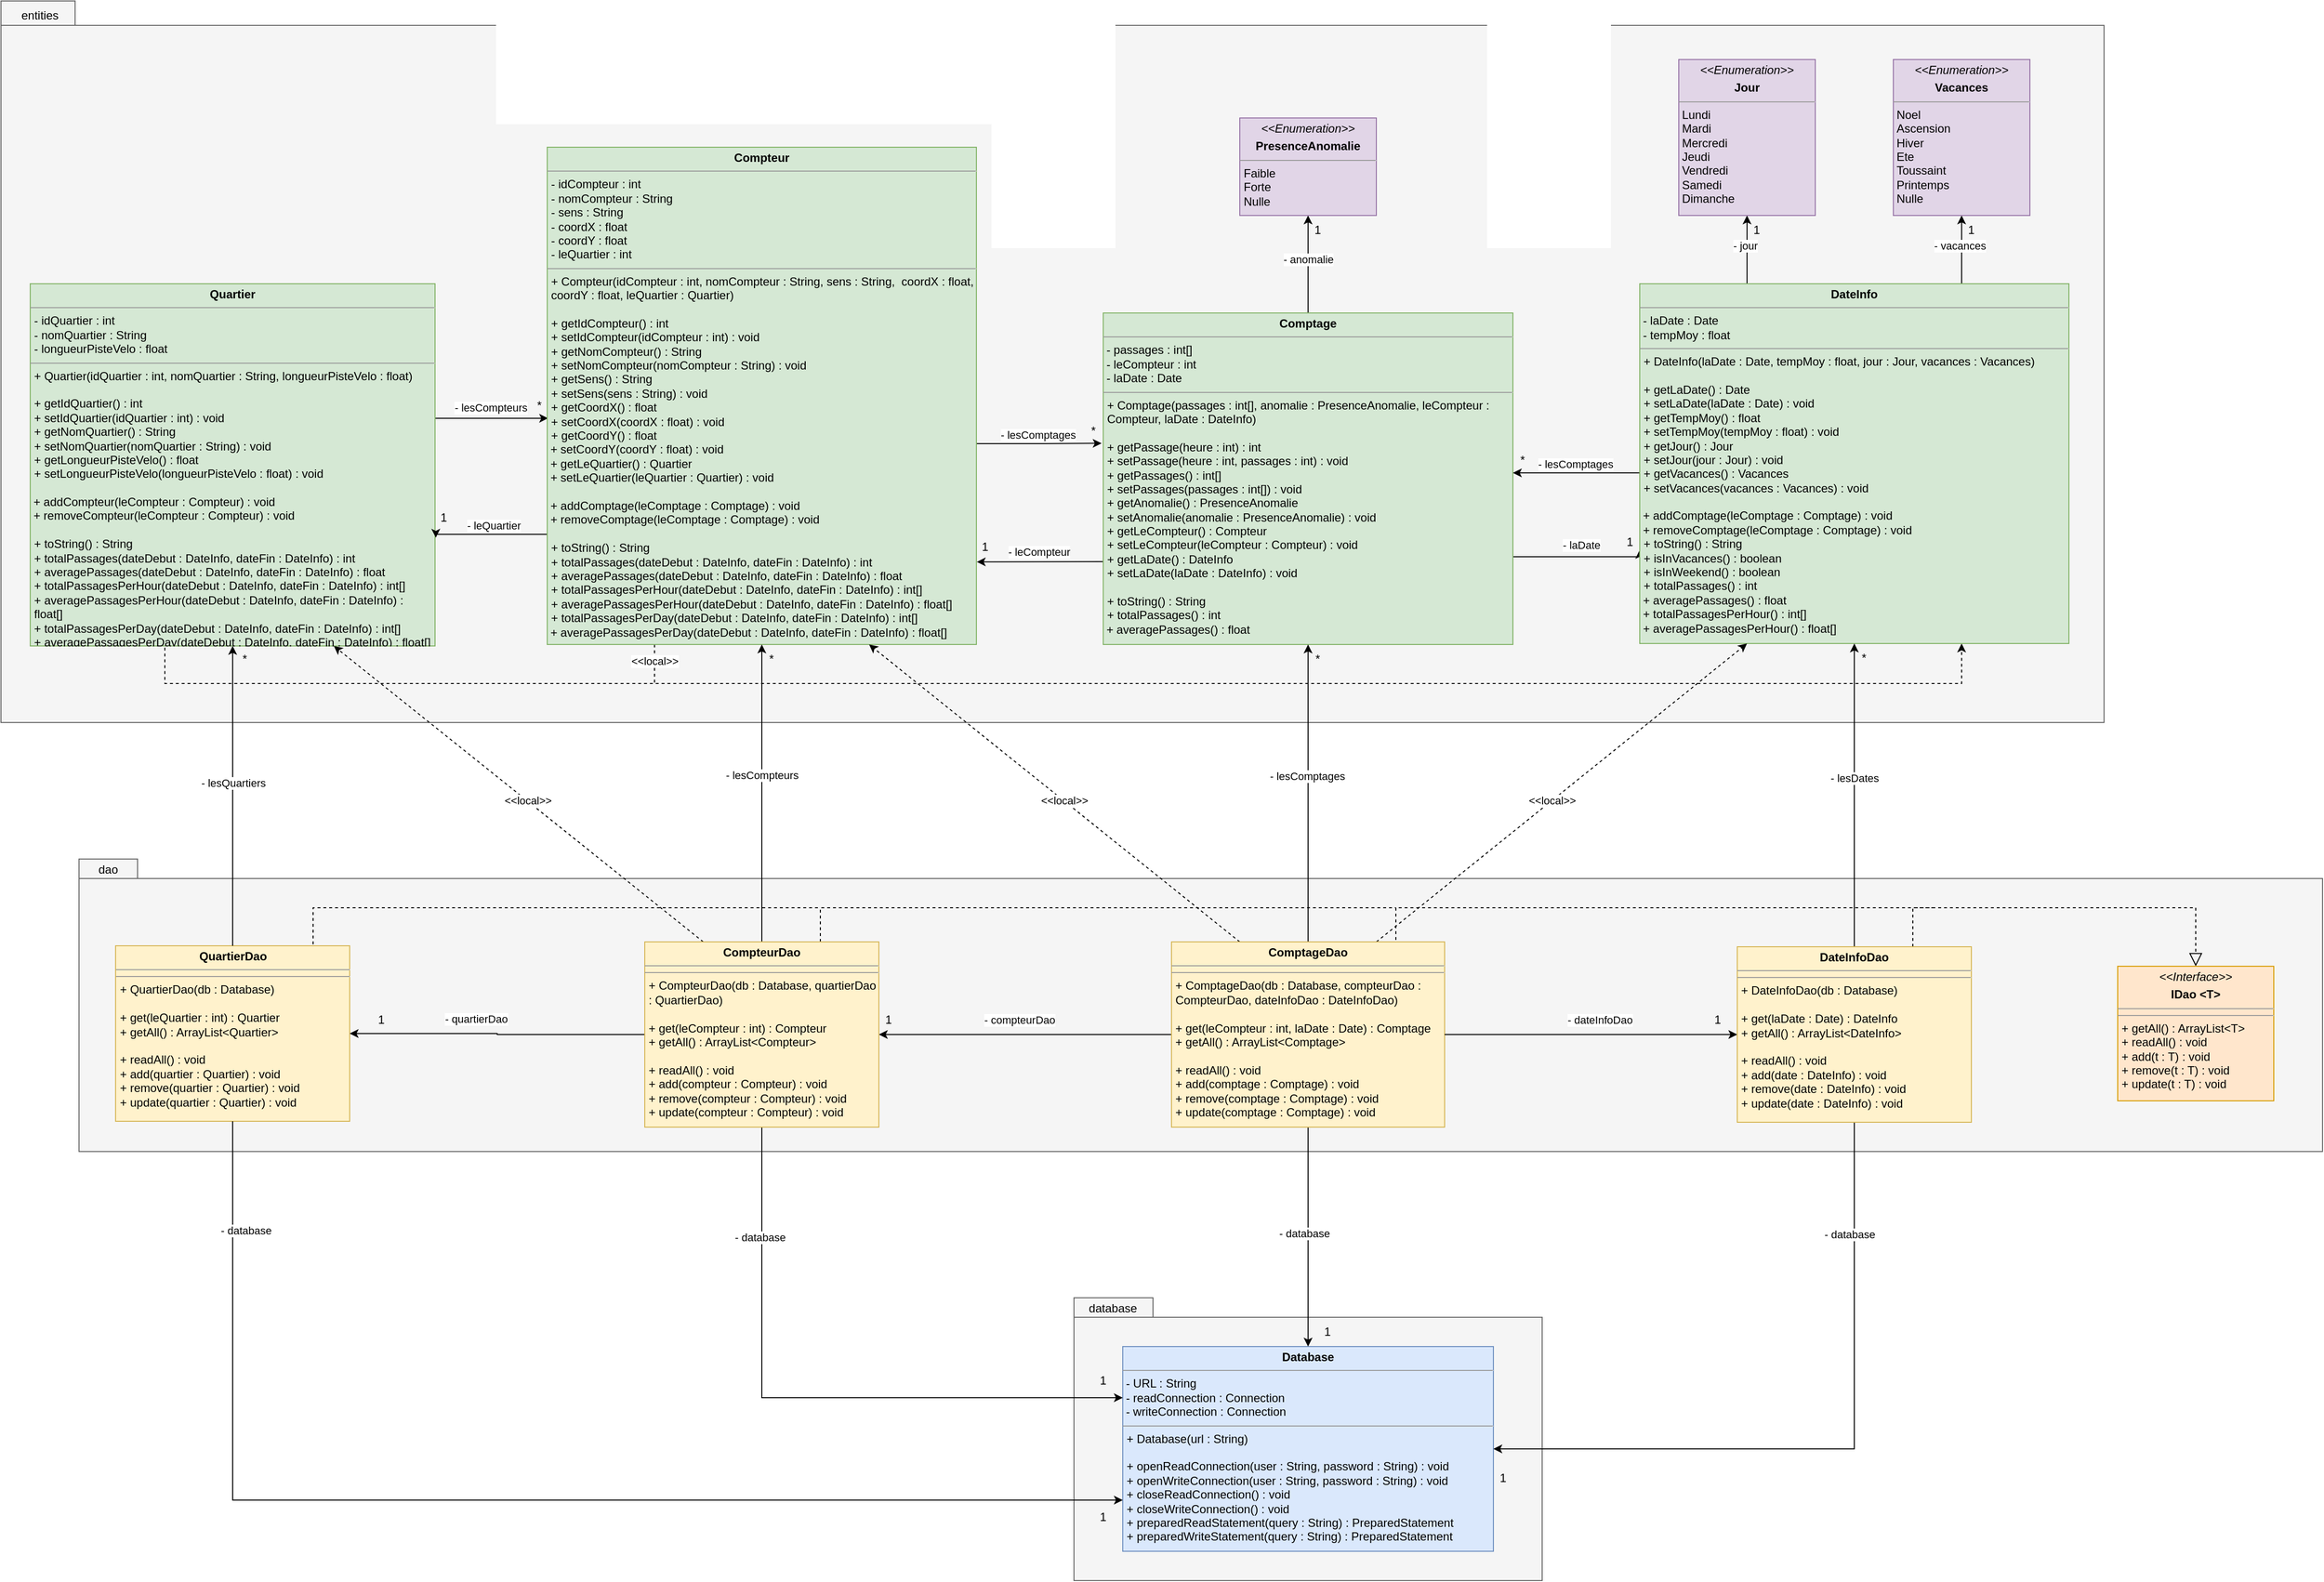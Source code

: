 <mxfile version="21.4.0" type="device">
  <diagram name="Page-1" id="eOl2TCsbntun6FktnlMN">
    <mxGraphModel dx="2868" dy="1952" grid="1" gridSize="10" guides="1" tooltips="1" connect="1" arrows="1" fold="1" page="0" pageScale="1" pageWidth="850" pageHeight="1100" math="0" shadow="0">
      <root>
        <mxCell id="0" />
        <mxCell id="1" parent="0" />
        <mxCell id="kVGpFs-e-EHgGDJTWpAH-28" value="" style="shape=folder;fontStyle=1;spacingTop=10;tabWidth=76;tabHeight=25;tabPosition=left;html=1;whiteSpace=wrap;fillColor=#f5f5f5;fontColor=#333333;strokeColor=#666666;" parent="1" vertex="1">
          <mxGeometry x="20" y="-140" width="2156" height="740" as="geometry" />
        </mxCell>
        <mxCell id="kVGpFs-e-EHgGDJTWpAH-25" value="package" style="shape=folder;fontStyle=1;spacingTop=10;tabWidth=60;tabHeight=20;tabPosition=left;html=1;whiteSpace=wrap;fillColor=#f5f5f5;fontColor=#333333;strokeColor=#666666;" parent="1" vertex="1">
          <mxGeometry x="100" y="740" width="2300" height="300" as="geometry" />
        </mxCell>
        <mxCell id="kVGpFs-e-EHgGDJTWpAH-24" value="package" style="shape=folder;fontStyle=1;spacingTop=10;tabWidth=81;tabHeight=20;tabPosition=left;html=1;whiteSpace=wrap;fillColor=#f5f5f5;fontColor=#333333;strokeColor=#666666;" parent="1" vertex="1">
          <mxGeometry x="1120" y="1190" width="480" height="290" as="geometry" />
        </mxCell>
        <mxCell id="kVGpFs-e-EHgGDJTWpAH-13" style="edgeStyle=orthogonalEdgeStyle;rounded=0;orthogonalLoop=1;jettySize=auto;html=1;exitX=0.75;exitY=0;exitDx=0;exitDy=0;endArrow=none;endFill=0;dashed=1;" parent="1" source="iDF5Uk8PFmxMC6S4ZIeN-2" edge="1">
          <mxGeometry relative="1" as="geometry">
            <mxPoint x="860" y="790" as="targetPoint" />
            <Array as="points">
              <mxPoint x="340" y="790" />
            </Array>
          </mxGeometry>
        </mxCell>
        <mxCell id="iDF5Uk8PFmxMC6S4ZIeN-2" value="&lt;p style=&quot;margin:0px;margin-top:4px;text-align:center;&quot;&gt;&lt;b&gt;QuartierDao&lt;/b&gt;&lt;/p&gt;&lt;hr size=&quot;1&quot;&gt;&lt;hr size=&quot;1&quot;&gt;&lt;p style=&quot;margin:0px;margin-left:4px;&quot;&gt;+ QuartierDao(db : Database)&lt;/p&gt;&lt;p style=&quot;margin:0px;margin-left:4px;&quot;&gt;&lt;br&gt;&lt;/p&gt;&lt;p style=&quot;margin:0px;margin-left:4px;&quot;&gt;+ get(leQuartier : int) : Quartier&lt;br&gt;&lt;/p&gt;&lt;p style=&quot;margin:0px;margin-left:4px;&quot;&gt;+ getAll() : ArrayList&amp;lt;Quartier&amp;gt;&lt;/p&gt;&lt;p style=&quot;margin:0px;margin-left:4px;&quot;&gt;&lt;br&gt;&lt;/p&gt;&lt;p style=&quot;margin:0px;margin-left:4px;&quot;&gt;+ readAll() : void&lt;/p&gt;&lt;p style=&quot;margin:0px;margin-left:4px;&quot;&gt;+ add(quartier : Quartier) : void&lt;/p&gt;&lt;p style=&quot;margin:0px;margin-left:4px;&quot;&gt;+ remove(quartier : Quartier) : void&lt;/p&gt;&lt;p style=&quot;margin:0px;margin-left:4px;&quot;&gt;+ update(quartier : Quartier) : void&lt;br&gt;&lt;/p&gt;" style="verticalAlign=top;align=left;overflow=fill;fontSize=12;fontFamily=Helvetica;html=1;whiteSpace=wrap;fillColor=#fff2cc;strokeColor=#d6b656;" parent="1" vertex="1">
          <mxGeometry x="137.5" y="829" width="240" height="180" as="geometry" />
        </mxCell>
        <mxCell id="9qE0nhktHIJIXh96-6WT-73" style="edgeStyle=orthogonalEdgeStyle;rounded=0;orthogonalLoop=1;jettySize=auto;html=1;entryX=0.002;entryY=0.545;entryDx=0;entryDy=0;entryPerimeter=0;" parent="1" source="p_eBftwZYgydQJ64UmXx-5" target="MrOClFFpd0POXdo-1IgY-1" edge="1">
          <mxGeometry relative="1" as="geometry">
            <Array as="points">
              <mxPoint x="490" y="288" />
              <mxPoint x="490" y="288" />
            </Array>
          </mxGeometry>
        </mxCell>
        <mxCell id="9qE0nhktHIJIXh96-6WT-86" value="- lesCompteurs" style="edgeLabel;html=1;align=center;verticalAlign=middle;resizable=0;points=[];" parent="9qE0nhktHIJIXh96-6WT-73" vertex="1" connectable="0">
          <mxGeometry x="-0.211" y="1" relative="1" as="geometry">
            <mxPoint x="11" y="-10" as="offset" />
          </mxGeometry>
        </mxCell>
        <mxCell id="R8S3w-2baMEadNncPOtm-10" style="edgeStyle=orthogonalEdgeStyle;rounded=0;orthogonalLoop=1;jettySize=auto;html=1;exitX=0.25;exitY=1;exitDx=0;exitDy=0;entryX=0.75;entryY=1;entryDx=0;entryDy=0;dashed=1;" parent="1" source="p_eBftwZYgydQJ64UmXx-5" target="MrOClFFpd0POXdo-1IgY-15" edge="1">
          <mxGeometry relative="1" as="geometry">
            <Array as="points">
              <mxPoint x="188" y="560" />
              <mxPoint x="2030" y="560" />
            </Array>
          </mxGeometry>
        </mxCell>
        <mxCell id="R8S3w-2baMEadNncPOtm-12" value="&amp;lt;&amp;lt;local&amp;gt;&amp;gt;" style="edgeLabel;html=1;align=center;verticalAlign=middle;resizable=0;points=[];" parent="R8S3w-2baMEadNncPOtm-10" vertex="1" connectable="0">
          <mxGeometry x="-0.962" relative="1" as="geometry">
            <mxPoint x="3" y="-21" as="offset" />
          </mxGeometry>
        </mxCell>
        <mxCell id="p_eBftwZYgydQJ64UmXx-5" value="&lt;p style=&quot;margin:0px;margin-top:4px;text-align:center;&quot;&gt;&lt;b&gt;Quartier&lt;/b&gt;&lt;/p&gt;&lt;hr size=&quot;1&quot;&gt;&lt;p style=&quot;margin:0px;margin-left:4px;&quot;&gt;- idQuartier : int&lt;/p&gt;&lt;p style=&quot;margin:0px;margin-left:4px;&quot;&gt;- nomQuartier : String&lt;/p&gt;&lt;p style=&quot;margin:0px;margin-left:4px;&quot;&gt;- longueurPisteVelo : float&lt;br&gt;&lt;/p&gt;&lt;hr size=&quot;1&quot;&gt;&lt;p style=&quot;margin:0px;margin-left:4px;&quot;&gt;+ Quartier(idQuartier : int, nomQuartier : String, longueurPisteVelo : float)&lt;/p&gt;&lt;p style=&quot;margin:0px;margin-left:4px;&quot;&gt;&lt;br&gt;&lt;/p&gt;&lt;p style=&quot;margin:0px;margin-left:4px;&quot;&gt;+ getIdQuartier() : int&lt;/p&gt;&lt;p style=&quot;margin:0px;margin-left:4px;&quot;&gt;+ setIdQuartier(idQuartier : int) : void&lt;/p&gt;&lt;p style=&quot;margin:0px;margin-left:4px;&quot;&gt;+ getNomQuartier() : String&lt;/p&gt;&lt;p style=&quot;margin:0px;margin-left:4px;&quot;&gt;+ setNomQuartier(nomQuartier : String) : void&lt;/p&gt;&lt;p style=&quot;margin:0px;margin-left:4px;&quot;&gt;+ getLongueurPisteVelo() : float&lt;/p&gt;&lt;p style=&quot;margin:0px;margin-left:4px;&quot;&gt;+ setLongueurPisteVelo(longueurPisteVelo : float) : void&lt;/p&gt;&lt;p style=&quot;margin:0px;margin-left:4px;&quot;&gt;&lt;br&gt;&lt;/p&gt;&lt;div&gt;&amp;nbsp;+ addCompteur(leCompteur : Compteur) : void&lt;/div&gt;&lt;div&gt;&amp;nbsp;+ removeCompteur(leCompteur : Compteur) : void&lt;/div&gt;&lt;div&gt;&lt;br&gt;&lt;/div&gt;&lt;p style=&quot;margin:0px;margin-left:4px;&quot;&gt;&lt;/p&gt;&lt;p style=&quot;margin:0px;margin-left:4px;&quot;&gt;&lt;/p&gt;&lt;p style=&quot;margin:0px;margin-left:4px;&quot;&gt;+ toString() : String&lt;/p&gt;&lt;p style=&quot;margin:0px;margin-left:4px;&quot;&gt;+ totalPassages(dateDebut : DateInfo, dateFin : DateInfo) : int&lt;/p&gt;&lt;p style=&quot;margin:0px;margin-left:4px;&quot;&gt;+ averagePassages(dateDebut : DateInfo, dateFin : DateInfo) : float&lt;/p&gt;&lt;p style=&quot;margin:0px;margin-left:4px;&quot;&gt;+ totalPassagesPerHour(dateDebut : DateInfo, dateFin : DateInfo) : int[]&lt;/p&gt;&lt;p style=&quot;margin:0px;margin-left:4px;&quot;&gt;+ averagePassagesPerHour(dateDebut : DateInfo, dateFin : DateInfo) : float[]&lt;/p&gt;&lt;p style=&quot;margin:0px;margin-left:4px;&quot;&gt;+ totalPassagesPerDay(dateDebut : DateInfo, dateFin : DateInfo) : int[]&lt;/p&gt;&lt;p style=&quot;margin:0px;margin-left:4px;&quot;&gt;+ averagePassagesPerDay(dateDebut : DateInfo, dateFin : DateInfo) : float[]&lt;br&gt;&lt;/p&gt;" style="verticalAlign=top;align=left;overflow=fill;fontSize=12;fontFamily=Helvetica;html=1;whiteSpace=wrap;fillColor=#d5e8d4;strokeColor=#82b366;" parent="1" vertex="1">
          <mxGeometry x="50" y="150" width="415" height="371.5" as="geometry" />
        </mxCell>
        <mxCell id="9qE0nhktHIJIXh96-6WT-74" style="edgeStyle=orthogonalEdgeStyle;rounded=0;orthogonalLoop=1;jettySize=auto;html=1;entryX=-0.004;entryY=0.393;entryDx=0;entryDy=0;entryPerimeter=0;" parent="1" source="MrOClFFpd0POXdo-1IgY-1" target="MrOClFFpd0POXdo-1IgY-4" edge="1">
          <mxGeometry relative="1" as="geometry">
            <mxPoint x="1140" y="306" as="targetPoint" />
            <Array as="points">
              <mxPoint x="1090" y="314" />
              <mxPoint x="1090" y="314" />
            </Array>
          </mxGeometry>
        </mxCell>
        <mxCell id="9qE0nhktHIJIXh96-6WT-85" value="- lesComptages" style="edgeLabel;html=1;align=center;verticalAlign=middle;resizable=0;points=[];" parent="9qE0nhktHIJIXh96-6WT-74" vertex="1" connectable="0">
          <mxGeometry x="-0.278" y="-1" relative="1" as="geometry">
            <mxPoint x="16" y="-10" as="offset" />
          </mxGeometry>
        </mxCell>
        <mxCell id="R8S3w-2baMEadNncPOtm-1" style="edgeStyle=orthogonalEdgeStyle;rounded=0;orthogonalLoop=1;jettySize=auto;html=1;exitX=0;exitY=0.75;exitDx=0;exitDy=0;entryX=1.002;entryY=0.701;entryDx=0;entryDy=0;entryPerimeter=0;" parent="1" source="MrOClFFpd0POXdo-1IgY-1" target="p_eBftwZYgydQJ64UmXx-5" edge="1">
          <mxGeometry relative="1" as="geometry">
            <Array as="points">
              <mxPoint x="466" y="407" />
            </Array>
          </mxGeometry>
        </mxCell>
        <mxCell id="R8S3w-2baMEadNncPOtm-2" value="- leQuartier" style="edgeLabel;html=1;align=center;verticalAlign=middle;resizable=0;points=[];" parent="R8S3w-2baMEadNncPOtm-1" vertex="1" connectable="0">
          <mxGeometry x="0.403" relative="1" as="geometry">
            <mxPoint x="23" y="-9" as="offset" />
          </mxGeometry>
        </mxCell>
        <mxCell id="R8S3w-2baMEadNncPOtm-11" style="edgeStyle=orthogonalEdgeStyle;rounded=0;orthogonalLoop=1;jettySize=auto;html=1;exitX=0.25;exitY=1;exitDx=0;exitDy=0;endArrow=none;endFill=0;dashed=1;" parent="1" source="MrOClFFpd0POXdo-1IgY-1" edge="1">
          <mxGeometry relative="1" as="geometry">
            <mxPoint x="690" y="560" as="targetPoint" />
            <Array as="points">
              <mxPoint x="690" y="540" />
              <mxPoint x="690" y="540" />
            </Array>
          </mxGeometry>
        </mxCell>
        <mxCell id="MrOClFFpd0POXdo-1IgY-1" value="&lt;p style=&quot;margin:0px;margin-top:4px;text-align:center;&quot;&gt;&lt;b&gt;Compteur&lt;/b&gt;&lt;/p&gt;&lt;hr size=&quot;1&quot;&gt;&lt;p style=&quot;margin:0px;margin-left:4px;&quot;&gt;- idCompteur : int&lt;/p&gt;&lt;p style=&quot;margin:0px;margin-left:4px;&quot;&gt;- nomCompteur : String&lt;/p&gt;&lt;p style=&quot;margin:0px;margin-left:4px;&quot;&gt;- sens : String&lt;/p&gt;&lt;p style=&quot;margin:0px;margin-left:4px;&quot;&gt;- coordX : float&lt;/p&gt;&lt;p style=&quot;margin:0px;margin-left:4px;&quot;&gt;- coordY : float&lt;/p&gt;&lt;p style=&quot;margin:0px;margin-left:4px;&quot;&gt;- leQuartier : int&lt;br&gt;&lt;/p&gt;&lt;hr size=&quot;1&quot;&gt;&lt;p style=&quot;margin:0px;margin-left:4px;&quot;&gt;+ Compteur(idCompteur : int, nomCompteur : String, sens : String,&amp;nbsp; coordX : float, coordY : float, leQuartier : Quartier)&lt;/p&gt;&lt;p style=&quot;margin:0px;margin-left:4px;&quot;&gt;&lt;br&gt;&lt;/p&gt;&lt;p style=&quot;margin:0px;margin-left:4px;&quot;&gt;+ getIdCompteur() : int&lt;/p&gt;&lt;p style=&quot;margin:0px;margin-left:4px;&quot;&gt;+ setIdCompteur(idCompteur : int) : void&lt;/p&gt;&lt;p style=&quot;margin:0px;margin-left:4px;&quot;&gt;+ getNomCompteur() : String&lt;/p&gt;&lt;p style=&quot;margin:0px;margin-left:4px;&quot;&gt;+ setNomCompteur(nomCompteur : String) : void&lt;/p&gt;&lt;p style=&quot;margin:0px;margin-left:4px;&quot;&gt;+ getSens() : String&lt;/p&gt;&lt;p style=&quot;margin:0px;margin-left:4px;&quot;&gt;+ setSens(sens : String) : void&lt;/p&gt;&lt;p style=&quot;margin:0px;margin-left:4px;&quot;&gt;+ getCoordX() : float&lt;/p&gt;&lt;p style=&quot;margin:0px;margin-left:4px;&quot;&gt;+ setCoordX(coordX : float) : void&lt;/p&gt;&lt;p style=&quot;margin:0px;margin-left:4px;&quot;&gt;+ getCoordY() : float&lt;/p&gt;&lt;div&gt;&amp;nbsp;+ setCoordY(coordY : float) : void&lt;/div&gt;&lt;div&gt;&amp;nbsp;+ getLeQuartier() : Quartier&lt;/div&gt;&lt;div&gt;&amp;nbsp;+ setLeQuartier(leQuartier : Quartier) : void&lt;/div&gt;&lt;div&gt;&lt;br&gt;&lt;/div&gt;&lt;div&gt;&amp;nbsp;+ addComptage(leComptage : Comptage) : void&lt;/div&gt;&lt;div&gt;&amp;nbsp;+ removeComptage(leComptage : Comptage) : void&lt;/div&gt;&lt;div&gt;&lt;br&gt;&lt;p style=&quot;margin:0px;margin-left:4px;&quot;&gt;&lt;/p&gt;&lt;p style=&quot;margin:0px;margin-left:4px;&quot;&gt;+ toString() : String&lt;/p&gt;&lt;p style=&quot;margin:0px;margin-left:4px;&quot;&gt;+ totalPassages(dateDebut : DateInfo, dateFin : DateInfo) : int&lt;/p&gt;&lt;p style=&quot;margin:0px;margin-left:4px;&quot;&gt;+ averagePassages(dateDebut : DateInfo, dateFin : DateInfo) : float&lt;/p&gt;&lt;p style=&quot;margin:0px;margin-left:4px;&quot;&gt;+ totalPassagesPerHour(dateDebut : DateInfo, dateFin : DateInfo) : int[]&lt;/p&gt;&lt;p style=&quot;margin:0px;margin-left:4px;&quot;&gt;+ averagePassagesPerHour(dateDebut : DateInfo, dateFin : DateInfo) : float[]&lt;/p&gt;&lt;p style=&quot;margin:0px;margin-left:4px;&quot;&gt;+ totalPassagesPerDay(dateDebut : DateInfo, dateFin : DateInfo) : int[]&lt;/p&gt;&amp;nbsp;+ averagePassagesPerDay(dateDebut : DateInfo, dateFin : DateInfo) : float[]&lt;p style=&quot;margin:0px;margin-left:4px;&quot;&gt;&lt;/p&gt;&lt;/div&gt;&lt;p style=&quot;margin:0px;margin-left:4px;&quot;&gt;&lt;/p&gt;" style="verticalAlign=top;align=left;overflow=fill;fontSize=12;fontFamily=Helvetica;html=1;whiteSpace=wrap;fillColor=#d5e8d4;strokeColor=#82b366;" parent="1" vertex="1">
          <mxGeometry x="580" y="10" width="440" height="510" as="geometry" />
        </mxCell>
        <mxCell id="MrOClFFpd0POXdo-1IgY-7" style="edgeStyle=orthogonalEdgeStyle;rounded=0;orthogonalLoop=1;jettySize=auto;html=1;exitX=0.5;exitY=0;exitDx=0;exitDy=0;entryX=0.5;entryY=1;entryDx=0;entryDy=0;" parent="1" source="MrOClFFpd0POXdo-1IgY-4" target="MrOClFFpd0POXdo-1IgY-5" edge="1">
          <mxGeometry relative="1" as="geometry" />
        </mxCell>
        <mxCell id="MrOClFFpd0POXdo-1IgY-8" value="- anomalie" style="edgeLabel;html=1;align=center;verticalAlign=middle;resizable=0;points=[];" parent="MrOClFFpd0POXdo-1IgY-7" vertex="1" connectable="0">
          <mxGeometry x="0.225" relative="1" as="geometry">
            <mxPoint y="6" as="offset" />
          </mxGeometry>
        </mxCell>
        <mxCell id="R8S3w-2baMEadNncPOtm-4" style="edgeStyle=orthogonalEdgeStyle;rounded=0;orthogonalLoop=1;jettySize=auto;html=1;exitX=0;exitY=0.75;exitDx=0;exitDy=0;entryX=1.001;entryY=0.834;entryDx=0;entryDy=0;entryPerimeter=0;" parent="1" source="MrOClFFpd0POXdo-1IgY-4" target="MrOClFFpd0POXdo-1IgY-1" edge="1">
          <mxGeometry relative="1" as="geometry">
            <mxPoint x="1021" y="440" as="targetPoint" />
            <Array as="points">
              <mxPoint x="1020" y="435" />
            </Array>
          </mxGeometry>
        </mxCell>
        <mxCell id="R8S3w-2baMEadNncPOtm-5" value="- leCompteur" style="edgeLabel;html=1;align=center;verticalAlign=middle;resizable=0;points=[];" parent="R8S3w-2baMEadNncPOtm-4" vertex="1" connectable="0">
          <mxGeometry x="0.139" relative="1" as="geometry">
            <mxPoint x="8" y="-10" as="offset" />
          </mxGeometry>
        </mxCell>
        <mxCell id="R8S3w-2baMEadNncPOtm-7" style="edgeStyle=orthogonalEdgeStyle;rounded=0;orthogonalLoop=1;jettySize=auto;html=1;exitX=1;exitY=0.75;exitDx=0;exitDy=0;entryX=0;entryY=0.74;entryDx=0;entryDy=0;entryPerimeter=0;" parent="1" source="MrOClFFpd0POXdo-1IgY-4" target="MrOClFFpd0POXdo-1IgY-15" edge="1">
          <mxGeometry relative="1" as="geometry">
            <Array as="points">
              <mxPoint x="1570" y="430" />
              <mxPoint x="1700" y="430" />
            </Array>
          </mxGeometry>
        </mxCell>
        <mxCell id="R8S3w-2baMEadNncPOtm-8" value="- laDate" style="edgeLabel;html=1;align=center;verticalAlign=middle;resizable=0;points=[];" parent="R8S3w-2baMEadNncPOtm-7" vertex="1" connectable="0">
          <mxGeometry x="-0.117" relative="1" as="geometry">
            <mxPoint x="12" y="-12" as="offset" />
          </mxGeometry>
        </mxCell>
        <mxCell id="MrOClFFpd0POXdo-1IgY-4" value="&lt;p style=&quot;margin:0px;margin-top:4px;text-align:center;&quot;&gt;&lt;b&gt;Comptage&lt;/b&gt;&lt;/p&gt;&lt;hr size=&quot;1&quot;&gt;&lt;div&gt;&amp;nbsp;- passages : int[]&lt;/div&gt;&lt;div&gt;&amp;nbsp;- leCompteur : int&lt;/div&gt;&lt;div&gt;&amp;nbsp;- laDate : Date&lt;br&gt;&lt;/div&gt;&lt;hr size=&quot;1&quot;&gt;&lt;p style=&quot;margin:0px;margin-left:4px;&quot;&gt;+ Comptage(passages : int[], anomalie : PresenceAnomalie, leCompteur : Compteur, laDate : DateInfo)&lt;/p&gt;&lt;p style=&quot;margin:0px;margin-left:4px;&quot;&gt;&lt;br&gt;&lt;/p&gt;&lt;p style=&quot;margin:0px;margin-left:4px;&quot;&gt;+ getPassage(heure : int) : int&lt;/p&gt;&lt;p style=&quot;margin:0px;margin-left:4px;&quot;&gt;+ setPassage(heure : int, passages : int) : void&lt;/p&gt;&lt;p style=&quot;margin:0px;margin-left:4px;&quot;&gt;+ getPassages() : int[]&lt;/p&gt;&lt;p style=&quot;margin:0px;margin-left:4px;&quot;&gt;+ setPassages(passages : int[]) : void&lt;/p&gt;&lt;p style=&quot;margin:0px;margin-left:4px;&quot;&gt;+ getAnomalie() : PresenceAnomalie&lt;/p&gt;&lt;p style=&quot;margin:0px;margin-left:4px;&quot;&gt;+ setAnomalie(anomalie : PresenceAnomalie) : void&lt;/p&gt;&lt;p style=&quot;margin:0px;margin-left:4px;&quot;&gt;+ getLeCompteur() : Compteur&lt;/p&gt;&lt;p style=&quot;margin:0px;margin-left:4px;&quot;&gt;+ setLeCompteur(leCompteur : Compteur) : void&lt;/p&gt;&lt;p style=&quot;margin:0px;margin-left:4px;&quot;&gt;+ getLaDate() : DateInfo&lt;/p&gt;&lt;p style=&quot;margin:0px;margin-left:4px;&quot;&gt;+ setLaDate(laDate : DateInfo) : void&lt;/p&gt;&lt;p style=&quot;margin:0px;margin-left:4px;&quot;&gt;&lt;br&gt;&lt;/p&gt;&lt;p style=&quot;margin:0px;margin-left:4px;&quot;&gt;+ toString() : String&lt;/p&gt;&lt;p style=&quot;margin:0px;margin-left:4px;&quot;&gt;+ totalPassages() : int&lt;/p&gt;&amp;nbsp;+ averagePassages() : float&lt;br&gt;&lt;p style=&quot;margin:0px;margin-left:4px;&quot;&gt;&lt;/p&gt;&lt;p style=&quot;margin:0px;margin-left:4px;&quot;&gt;&lt;/p&gt;" style="verticalAlign=top;align=left;overflow=fill;fontSize=12;fontFamily=Helvetica;html=1;whiteSpace=wrap;fillColor=#d5e8d4;strokeColor=#82b366;strokeWidth=1;glass=0;rounded=0;shadow=0;" parent="1" vertex="1">
          <mxGeometry x="1150" y="180" width="420" height="340" as="geometry" />
        </mxCell>
        <mxCell id="MrOClFFpd0POXdo-1IgY-5" value="&lt;p style=&quot;margin:0px;margin-top:4px;text-align:center;&quot;&gt;&lt;i&gt;&amp;lt;&amp;lt;Enumeration&amp;gt;&amp;gt;&lt;/i&gt;&lt;/p&gt;&lt;p style=&quot;margin:0px;margin-top:4px;text-align:center;&quot;&gt;&lt;b&gt;PresenceAnomalie&lt;/b&gt;&lt;br&gt;&lt;/p&gt;&lt;hr size=&quot;1&quot;&gt;&lt;p style=&quot;margin:0px;margin-left:4px;&quot;&gt;Faible&lt;/p&gt;&lt;p style=&quot;margin:0px;margin-left:4px;&quot;&gt;Forte&lt;/p&gt;&lt;p style=&quot;margin:0px;margin-left:4px;&quot;&gt;Nulle&lt;/p&gt;&lt;p style=&quot;margin:0px;margin-left:4px;&quot;&gt;&lt;br&gt;&lt;/p&gt;&lt;p style=&quot;margin:0px;margin-left:4px;&quot;&gt;&lt;br&gt;&lt;/p&gt;" style="verticalAlign=top;align=left;overflow=fill;fontSize=12;fontFamily=Helvetica;html=1;whiteSpace=wrap;fillColor=#e1d5e7;strokeColor=#9673a6;" parent="1" vertex="1">
          <mxGeometry x="1290" y="-20" width="140" height="100" as="geometry" />
        </mxCell>
        <mxCell id="9qE0nhktHIJIXh96-6WT-76" style="edgeStyle=orthogonalEdgeStyle;rounded=0;orthogonalLoop=1;jettySize=auto;html=1;" parent="1" source="MrOClFFpd0POXdo-1IgY-15" edge="1">
          <mxGeometry relative="1" as="geometry">
            <Array as="points">
              <mxPoint x="1570" y="344" />
            </Array>
            <mxPoint x="1570" y="344" as="targetPoint" />
          </mxGeometry>
        </mxCell>
        <mxCell id="9qE0nhktHIJIXh96-6WT-84" value="- lesComptages" style="edgeLabel;html=1;align=center;verticalAlign=middle;resizable=0;points=[];" parent="9qE0nhktHIJIXh96-6WT-76" vertex="1" connectable="0">
          <mxGeometry x="0.259" y="-3" relative="1" as="geometry">
            <mxPoint x="16" y="-6" as="offset" />
          </mxGeometry>
        </mxCell>
        <mxCell id="kVGpFs-e-EHgGDJTWpAH-16" style="edgeStyle=orthogonalEdgeStyle;rounded=0;orthogonalLoop=1;jettySize=auto;html=1;exitX=0.75;exitY=0;exitDx=0;exitDy=0;entryX=0.5;entryY=1;entryDx=0;entryDy=0;" parent="1" source="MrOClFFpd0POXdo-1IgY-15" target="MrOClFFpd0POXdo-1IgY-23" edge="1">
          <mxGeometry relative="1" as="geometry" />
        </mxCell>
        <mxCell id="kVGpFs-e-EHgGDJTWpAH-21" value="- vacances" style="edgeLabel;html=1;align=center;verticalAlign=middle;resizable=0;points=[];" parent="kVGpFs-e-EHgGDJTWpAH-16" vertex="1" connectable="0">
          <mxGeometry x="0.124" y="2" relative="1" as="geometry">
            <mxPoint as="offset" />
          </mxGeometry>
        </mxCell>
        <mxCell id="kVGpFs-e-EHgGDJTWpAH-17" style="edgeStyle=orthogonalEdgeStyle;rounded=0;orthogonalLoop=1;jettySize=auto;html=1;exitX=0.25;exitY=0;exitDx=0;exitDy=0;" parent="1" source="MrOClFFpd0POXdo-1IgY-15" target="MrOClFFpd0POXdo-1IgY-16" edge="1">
          <mxGeometry relative="1" as="geometry" />
        </mxCell>
        <mxCell id="kVGpFs-e-EHgGDJTWpAH-20" value="- jour" style="edgeLabel;html=1;align=center;verticalAlign=middle;resizable=0;points=[];" parent="kVGpFs-e-EHgGDJTWpAH-17" vertex="1" connectable="0">
          <mxGeometry x="0.112" y="2" relative="1" as="geometry">
            <mxPoint as="offset" />
          </mxGeometry>
        </mxCell>
        <mxCell id="MrOClFFpd0POXdo-1IgY-15" value="&lt;p style=&quot;margin:0px;margin-top:4px;text-align:center;&quot;&gt;&lt;b&gt;DateInfo&lt;/b&gt;&lt;/p&gt;&lt;hr size=&quot;1&quot;&gt;&lt;div&gt;&amp;nbsp;- laDate : Date&lt;/div&gt;&lt;div&gt;&amp;nbsp;- tempMoy : float&lt;/div&gt;&lt;hr size=&quot;1&quot;&gt;&lt;p style=&quot;margin:0px;margin-left:4px;&quot;&gt;+ DateInfo(laDate : Date, tempMoy : float, jour : Jour, vacances : Vacances)&lt;/p&gt;&lt;p style=&quot;margin:0px;margin-left:4px;&quot;&gt;&lt;br&gt;&lt;/p&gt;&lt;p style=&quot;margin:0px;margin-left:4px;&quot;&gt;+ getLaDate() : Date&lt;/p&gt;&lt;p style=&quot;margin:0px;margin-left:4px;&quot;&gt;+ setLaDate(laDate : Date) : void&lt;/p&gt;&lt;p style=&quot;margin:0px;margin-left:4px;&quot;&gt;+ getTempMoy() : float&lt;/p&gt;&lt;p style=&quot;margin:0px;margin-left:4px;&quot;&gt;+ setTempMoy(tempMoy : float) : void&lt;/p&gt;&lt;p style=&quot;margin:0px;margin-left:4px;&quot;&gt;+ getJour() : Jour&lt;/p&gt;&lt;p style=&quot;margin:0px;margin-left:4px;&quot;&gt;+ setJour(jour : Jour) : void&lt;/p&gt;&lt;p style=&quot;margin:0px;margin-left:4px;&quot;&gt;+ getVacances() : Vacances&lt;/p&gt;&lt;p style=&quot;margin:0px;margin-left:4px;&quot;&gt;+ setVacances(vacances : Vacances) : void&lt;/p&gt;&lt;p style=&quot;margin:0px;margin-left:4px;&quot;&gt;&lt;br&gt;&lt;/p&gt;&lt;div&gt;&amp;nbsp;+ addComptage(leComptage : Comptage) : void&lt;/div&gt;&amp;nbsp;+ removeComptage(leComptage : Comptage) : void&lt;p style=&quot;margin:0px;margin-left:4px;&quot;&gt;&lt;/p&gt;&lt;p style=&quot;margin:0px;margin-left:4px;&quot;&gt;+ toString() : String&lt;/p&gt;&lt;p style=&quot;margin:0px;margin-left:4px;&quot;&gt;+ isInVacances() : boolean&lt;/p&gt;&lt;p style=&quot;margin:0px;margin-left:4px;&quot;&gt;+ isInWeekend() : boolean&lt;br&gt;&lt;/p&gt;&lt;p style=&quot;margin:0px;margin-left:4px;&quot;&gt;+ totalPassages() : int&lt;/p&gt;&lt;div&gt;&amp;nbsp;+ averagePassages() : float&lt;br&gt;&lt;/div&gt;&lt;div&gt;&amp;nbsp;+ totalPassagesPerHour() : int[]&lt;/div&gt;&lt;div&gt;&amp;nbsp;+ averagePassagesPerHour() : float[]&lt;br&gt;&lt;/div&gt;&lt;p style=&quot;margin:0px;margin-left:4px;&quot;&gt;&lt;/p&gt;&lt;p style=&quot;margin:0px;margin-left:4px;&quot;&gt;&lt;/p&gt;" style="verticalAlign=top;align=left;overflow=fill;fontSize=12;fontFamily=Helvetica;html=1;whiteSpace=wrap;fillColor=#d5e8d4;strokeColor=#82b366;" parent="1" vertex="1">
          <mxGeometry x="1700" y="150" width="440" height="369" as="geometry" />
        </mxCell>
        <mxCell id="MrOClFFpd0POXdo-1IgY-16" value="&lt;p style=&quot;margin:0px;margin-top:4px;text-align:center;&quot;&gt;&lt;i&gt;&amp;lt;&amp;lt;Enumeration&amp;gt;&amp;gt;&lt;/i&gt;&lt;/p&gt;&lt;p style=&quot;margin:0px;margin-top:4px;text-align:center;&quot;&gt;&lt;b&gt;Jour&lt;/b&gt;&lt;br&gt;&lt;/p&gt;&lt;hr size=&quot;1&quot;&gt;&lt;div&gt;&amp;nbsp;Lundi&lt;br&gt;&lt;/div&gt;&lt;div&gt;&amp;nbsp;Mardi&lt;/div&gt;&lt;div&gt;&amp;nbsp;Mercredi&lt;/div&gt;&lt;div&gt;&amp;nbsp;Jeudi&lt;/div&gt;&lt;div&gt;&amp;nbsp;Vendredi&lt;/div&gt;&lt;div&gt;&amp;nbsp;Samedi&lt;/div&gt;&lt;div&gt;&amp;nbsp;Dimanche&lt;br&gt;&lt;/div&gt;&lt;p style=&quot;margin:0px;margin-left:4px;&quot;&gt;&lt;br&gt;&lt;/p&gt;&lt;p style=&quot;margin:0px;margin-left:4px;&quot;&gt;&lt;br&gt;&lt;/p&gt;" style="verticalAlign=top;align=left;overflow=fill;fontSize=12;fontFamily=Helvetica;html=1;whiteSpace=wrap;fillColor=#e1d5e7;strokeColor=#9673a6;" parent="1" vertex="1">
          <mxGeometry x="1740" y="-80" width="140" height="160" as="geometry" />
        </mxCell>
        <mxCell id="MrOClFFpd0POXdo-1IgY-23" value="&lt;p style=&quot;margin:0px;margin-top:4px;text-align:center;&quot;&gt;&lt;i&gt;&amp;lt;&amp;lt;Enumeration&amp;gt;&amp;gt;&lt;/i&gt;&lt;/p&gt;&lt;p style=&quot;margin:0px;margin-top:4px;text-align:center;&quot;&gt;&lt;b&gt;Vacances&lt;/b&gt;&lt;br&gt;&lt;/p&gt;&lt;hr size=&quot;1&quot;&gt;&lt;div&gt;&amp;nbsp;Noel&lt;/div&gt;&lt;div&gt;&amp;nbsp;Ascension&lt;/div&gt;&lt;div&gt;&amp;nbsp;Hiver&lt;/div&gt;&lt;div&gt;&amp;nbsp;Ete&lt;/div&gt;&lt;div&gt;&amp;nbsp;Toussaint&lt;/div&gt;&lt;div&gt;&amp;nbsp;Printemps&lt;/div&gt;&lt;div&gt;&amp;nbsp;Nulle&lt;br&gt;&lt;/div&gt;&lt;p style=&quot;margin:0px;margin-left:4px;&quot;&gt;&lt;br&gt;&lt;/p&gt;&lt;p style=&quot;margin:0px;margin-left:4px;&quot;&gt;&lt;br&gt;&lt;/p&gt;" style="verticalAlign=top;align=left;overflow=fill;fontSize=12;fontFamily=Helvetica;html=1;whiteSpace=wrap;fillColor=#e1d5e7;strokeColor=#9673a6;" parent="1" vertex="1">
          <mxGeometry x="1960" y="-80" width="140" height="160" as="geometry" />
        </mxCell>
        <mxCell id="MrOClFFpd0POXdo-1IgY-29" value="&lt;p style=&quot;margin:0px;margin-top:4px;text-align:center;&quot;&gt;&lt;b&gt;Database&lt;/b&gt;&lt;/p&gt;&lt;hr size=&quot;1&quot;&gt;&lt;div&gt;&amp;nbsp;- URL : String&lt;/div&gt;&lt;div&gt;&amp;nbsp;- readConnection : Connection&lt;/div&gt;&lt;div&gt;&amp;nbsp;- writeConnection : Connection&lt;/div&gt;&lt;hr size=&quot;1&quot;&gt;&lt;p style=&quot;margin:0px;margin-left:4px;&quot;&gt;+ Database(url : String)&lt;/p&gt;&lt;p style=&quot;margin:0px;margin-left:4px;&quot;&gt;&lt;br&gt;&lt;/p&gt;&lt;p style=&quot;margin:0px;margin-left:4px;&quot;&gt;+ openReadConnection(user : String, password : String) : void&lt;/p&gt;&lt;p style=&quot;margin:0px;margin-left:4px;&quot;&gt;+ openWriteConnection(user : String, password : String) : void&lt;/p&gt;&lt;p style=&quot;margin:0px;margin-left:4px;&quot;&gt;+ closeReadConnection() : void&lt;/p&gt;&lt;p style=&quot;margin:0px;margin-left:4px;&quot;&gt;+ closeWriteConnection() : void&lt;/p&gt;&lt;p style=&quot;margin:0px;margin-left:4px;&quot;&gt;+ preparedReadStatement(query : String) : PreparedStatement&lt;/p&gt;&lt;p style=&quot;margin:0px;margin-left:4px;&quot;&gt;+ preparedWriteStatement(query : String) : PreparedStatement&lt;br&gt;&lt;/p&gt;" style="verticalAlign=top;align=left;overflow=fill;fontSize=12;fontFamily=Helvetica;html=1;whiteSpace=wrap;fillColor=#dae8fc;strokeColor=#6c8ebf;" parent="1" vertex="1">
          <mxGeometry x="1170" y="1240" width="380" height="210" as="geometry" />
        </mxCell>
        <mxCell id="iDF5Uk8PFmxMC6S4ZIeN-8" style="edgeStyle=orthogonalEdgeStyle;rounded=0;orthogonalLoop=1;jettySize=auto;html=1;entryX=0.5;entryY=1;entryDx=0;entryDy=0;" parent="1" source="iDF5Uk8PFmxMC6S4ZIeN-2" target="p_eBftwZYgydQJ64UmXx-5" edge="1">
          <mxGeometry relative="1" as="geometry" />
        </mxCell>
        <mxCell id="9qE0nhktHIJIXh96-6WT-56" value="- lesQuartiers" style="edgeLabel;html=1;align=center;verticalAlign=middle;resizable=0;points=[];" parent="iDF5Uk8PFmxMC6S4ZIeN-8" vertex="1" connectable="0">
          <mxGeometry x="0.08" relative="1" as="geometry">
            <mxPoint y="-1" as="offset" />
          </mxGeometry>
        </mxCell>
        <mxCell id="iDF5Uk8PFmxMC6S4ZIeN-18" style="edgeStyle=orthogonalEdgeStyle;rounded=0;orthogonalLoop=1;jettySize=auto;html=1;entryX=0;entryY=0.75;entryDx=0;entryDy=0;" parent="1" source="iDF5Uk8PFmxMC6S4ZIeN-2" target="MrOClFFpd0POXdo-1IgY-29" edge="1">
          <mxGeometry relative="1" as="geometry">
            <Array as="points">
              <mxPoint x="258" y="1398" />
            </Array>
          </mxGeometry>
        </mxCell>
        <mxCell id="iDF5Uk8PFmxMC6S4ZIeN-19" value="- database" style="edgeLabel;html=1;align=center;verticalAlign=middle;resizable=0;points=[];" parent="iDF5Uk8PFmxMC6S4ZIeN-18" vertex="1" connectable="0">
          <mxGeometry x="0.166" relative="1" as="geometry">
            <mxPoint x="-357" y="-277" as="offset" />
          </mxGeometry>
        </mxCell>
        <mxCell id="9qE0nhktHIJIXh96-6WT-63" style="edgeStyle=orthogonalEdgeStyle;rounded=0;orthogonalLoop=1;jettySize=auto;html=1;entryX=0;entryY=0.5;entryDx=0;entryDy=0;startArrow=classic;startFill=1;endArrow=none;endFill=0;" parent="1" source="iDF5Uk8PFmxMC6S4ZIeN-2" target="iDF5Uk8PFmxMC6S4ZIeN-3" edge="1">
          <mxGeometry relative="1" as="geometry" />
        </mxCell>
        <mxCell id="9qE0nhktHIJIXh96-6WT-66" value="- quartierDao" style="edgeLabel;html=1;align=center;verticalAlign=middle;resizable=0;points=[];" parent="9qE0nhktHIJIXh96-6WT-63" vertex="1" connectable="0">
          <mxGeometry x="-0.151" y="-1" relative="1" as="geometry">
            <mxPoint y="-16" as="offset" />
          </mxGeometry>
        </mxCell>
        <mxCell id="iDF5Uk8PFmxMC6S4ZIeN-9" style="edgeStyle=orthogonalEdgeStyle;rounded=0;orthogonalLoop=1;jettySize=auto;html=1;entryX=0.5;entryY=1;entryDx=0;entryDy=0;" parent="1" source="iDF5Uk8PFmxMC6S4ZIeN-3" target="MrOClFFpd0POXdo-1IgY-1" edge="1">
          <mxGeometry relative="1" as="geometry" />
        </mxCell>
        <mxCell id="9qE0nhktHIJIXh96-6WT-57" value="- lesCompteurs" style="edgeLabel;html=1;align=center;verticalAlign=middle;resizable=0;points=[];" parent="iDF5Uk8PFmxMC6S4ZIeN-9" vertex="1" connectable="0">
          <mxGeometry x="0.12" y="-2" relative="1" as="geometry">
            <mxPoint x="-2" as="offset" />
          </mxGeometry>
        </mxCell>
        <mxCell id="iDF5Uk8PFmxMC6S4ZIeN-17" style="edgeStyle=orthogonalEdgeStyle;rounded=0;orthogonalLoop=1;jettySize=auto;html=1;entryX=0;entryY=0.25;entryDx=0;entryDy=0;" parent="1" source="iDF5Uk8PFmxMC6S4ZIeN-3" target="MrOClFFpd0POXdo-1IgY-29" edge="1">
          <mxGeometry relative="1" as="geometry">
            <Array as="points">
              <mxPoint x="800" y="1293" />
            </Array>
          </mxGeometry>
        </mxCell>
        <mxCell id="iDF5Uk8PFmxMC6S4ZIeN-20" value="- database" style="edgeLabel;html=1;align=center;verticalAlign=middle;resizable=0;points=[];" parent="iDF5Uk8PFmxMC6S4ZIeN-17" vertex="1" connectable="0">
          <mxGeometry x="0.392" y="-1" relative="1" as="geometry">
            <mxPoint x="-175" y="-166" as="offset" />
          </mxGeometry>
        </mxCell>
        <mxCell id="9qE0nhktHIJIXh96-6WT-64" style="edgeStyle=orthogonalEdgeStyle;rounded=0;orthogonalLoop=1;jettySize=auto;html=1;entryX=0;entryY=0.5;entryDx=0;entryDy=0;endArrow=none;endFill=0;startArrow=classic;startFill=1;" parent="1" source="iDF5Uk8PFmxMC6S4ZIeN-3" target="iDF5Uk8PFmxMC6S4ZIeN-4" edge="1">
          <mxGeometry relative="1" as="geometry" />
        </mxCell>
        <mxCell id="9qE0nhktHIJIXh96-6WT-68" value="&lt;div&gt;- compteurDao&lt;/div&gt;" style="edgeLabel;html=1;align=center;verticalAlign=middle;resizable=0;points=[];" parent="9qE0nhktHIJIXh96-6WT-64" vertex="1" connectable="0">
          <mxGeometry x="-0.327" y="1" relative="1" as="geometry">
            <mxPoint x="43" y="-14" as="offset" />
          </mxGeometry>
        </mxCell>
        <mxCell id="kVGpFs-e-EHgGDJTWpAH-12" style="edgeStyle=orthogonalEdgeStyle;rounded=0;orthogonalLoop=1;jettySize=auto;html=1;exitX=0.75;exitY=0;exitDx=0;exitDy=0;dashed=1;endArrow=none;endFill=0;" parent="1" source="iDF5Uk8PFmxMC6S4ZIeN-3" edge="1">
          <mxGeometry relative="1" as="geometry">
            <mxPoint x="1450" y="790" as="targetPoint" />
            <Array as="points">
              <mxPoint x="860" y="790" />
            </Array>
          </mxGeometry>
        </mxCell>
        <mxCell id="R8S3w-2baMEadNncPOtm-15" style="rounded=0;orthogonalLoop=1;jettySize=auto;html=1;exitX=0.25;exitY=0;exitDx=0;exitDy=0;entryX=0.75;entryY=1;entryDx=0;entryDy=0;dashed=1;" parent="1" source="iDF5Uk8PFmxMC6S4ZIeN-3" target="p_eBftwZYgydQJ64UmXx-5" edge="1">
          <mxGeometry relative="1" as="geometry">
            <mxPoint x="530" y="640" as="targetPoint" />
          </mxGeometry>
        </mxCell>
        <mxCell id="iDF5Uk8PFmxMC6S4ZIeN-3" value="&lt;p style=&quot;margin:0px;margin-top:4px;text-align:center;&quot;&gt;&lt;b&gt;CompteurDao&lt;/b&gt;&lt;/p&gt;&lt;hr size=&quot;1&quot;&gt;&lt;hr size=&quot;1&quot;&gt;&lt;p style=&quot;margin:0px;margin-left:4px;&quot;&gt;+ CompteurDao(db : Database, quartierDao : QuartierDao)&lt;/p&gt;&lt;p style=&quot;margin:0px;margin-left:4px;&quot;&gt;&lt;br&gt;&lt;/p&gt;&lt;p style=&quot;margin:0px;margin-left:4px;&quot;&gt;+ get(leCompteur : int) : Compteur&lt;/p&gt;&lt;p style=&quot;margin:0px;margin-left:4px;&quot;&gt;+ getAll() : ArrayList&amp;lt;Compteur&amp;gt;&lt;/p&gt;&lt;p style=&quot;margin:0px;margin-left:4px;&quot;&gt;&lt;br&gt;&lt;/p&gt;&lt;p style=&quot;margin:0px;margin-left:4px;&quot;&gt;+ readAll() : void&lt;br&gt;&lt;/p&gt;&lt;p style=&quot;margin:0px;margin-left:4px;&quot;&gt;+ add(compteur : Compteur) : void&lt;/p&gt;&lt;p style=&quot;margin:0px;margin-left:4px;&quot;&gt;+ remove(compteur : Compteur) : void&lt;/p&gt;&lt;p style=&quot;margin:0px;margin-left:4px;&quot;&gt;+ update(compteur : Compteur) : void&lt;br&gt;&lt;/p&gt;" style="verticalAlign=top;align=left;overflow=fill;fontSize=12;fontFamily=Helvetica;html=1;whiteSpace=wrap;fillColor=#fff2cc;strokeColor=#d6b656;" parent="1" vertex="1">
          <mxGeometry x="680" y="825" width="240" height="190" as="geometry" />
        </mxCell>
        <mxCell id="iDF5Uk8PFmxMC6S4ZIeN-14" style="edgeStyle=orthogonalEdgeStyle;rounded=0;orthogonalLoop=1;jettySize=auto;html=1;entryX=0.5;entryY=0;entryDx=0;entryDy=0;" parent="1" source="iDF5Uk8PFmxMC6S4ZIeN-4" target="MrOClFFpd0POXdo-1IgY-29" edge="1">
          <mxGeometry relative="1" as="geometry">
            <mxPoint x="1410" y="1110" as="targetPoint" />
            <Array as="points" />
          </mxGeometry>
        </mxCell>
        <mxCell id="iDF5Uk8PFmxMC6S4ZIeN-21" value="- database" style="edgeLabel;html=1;align=center;verticalAlign=middle;resizable=0;points=[];" parent="iDF5Uk8PFmxMC6S4ZIeN-14" vertex="1" connectable="0">
          <mxGeometry x="-0.154" y="3" relative="1" as="geometry">
            <mxPoint x="-7" y="14" as="offset" />
          </mxGeometry>
        </mxCell>
        <mxCell id="kVGpFs-e-EHgGDJTWpAH-9" style="edgeStyle=orthogonalEdgeStyle;rounded=0;orthogonalLoop=1;jettySize=auto;html=1;entryX=0.5;entryY=1;entryDx=0;entryDy=0;" parent="1" source="iDF5Uk8PFmxMC6S4ZIeN-4" target="MrOClFFpd0POXdo-1IgY-4" edge="1">
          <mxGeometry relative="1" as="geometry" />
        </mxCell>
        <mxCell id="kVGpFs-e-EHgGDJTWpAH-10" value="- lesComptages" style="edgeLabel;html=1;align=center;verticalAlign=middle;resizable=0;points=[];" parent="kVGpFs-e-EHgGDJTWpAH-9" vertex="1" connectable="0">
          <mxGeometry x="0.119" y="1" relative="1" as="geometry">
            <mxPoint as="offset" />
          </mxGeometry>
        </mxCell>
        <mxCell id="kVGpFs-e-EHgGDJTWpAH-11" style="edgeStyle=orthogonalEdgeStyle;rounded=0;orthogonalLoop=1;jettySize=auto;html=1;exitX=0.825;exitY=0.016;exitDx=0;exitDy=0;dashed=1;endArrow=none;endFill=0;exitPerimeter=0;" parent="1" source="iDF5Uk8PFmxMC6S4ZIeN-4" edge="1">
          <mxGeometry relative="1" as="geometry">
            <mxPoint x="2000.0" y="790" as="targetPoint" />
            <Array as="points">
              <mxPoint x="1451" y="825" />
              <mxPoint x="1450" y="825" />
              <mxPoint x="1450" y="790" />
            </Array>
          </mxGeometry>
        </mxCell>
        <mxCell id="R8S3w-2baMEadNncPOtm-17" style="rounded=0;orthogonalLoop=1;jettySize=auto;html=1;exitX=0.25;exitY=0;exitDx=0;exitDy=0;entryX=0.75;entryY=1;entryDx=0;entryDy=0;dashed=1;" parent="1" source="iDF5Uk8PFmxMC6S4ZIeN-4" target="MrOClFFpd0POXdo-1IgY-1" edge="1">
          <mxGeometry relative="1" as="geometry" />
        </mxCell>
        <mxCell id="R8S3w-2baMEadNncPOtm-18" style="rounded=0;orthogonalLoop=1;jettySize=auto;html=1;exitX=0.75;exitY=0;exitDx=0;exitDy=0;entryX=0.25;entryY=1;entryDx=0;entryDy=0;dashed=1;" parent="1" source="iDF5Uk8PFmxMC6S4ZIeN-4" target="MrOClFFpd0POXdo-1IgY-15" edge="1">
          <mxGeometry relative="1" as="geometry">
            <mxPoint x="1680" y="630" as="targetPoint" />
          </mxGeometry>
        </mxCell>
        <mxCell id="iDF5Uk8PFmxMC6S4ZIeN-4" value="&lt;p style=&quot;margin:0px;margin-top:4px;text-align:center;&quot;&gt;&lt;b&gt;ComptageDao&lt;/b&gt;&lt;/p&gt;&lt;hr size=&quot;1&quot;&gt;&lt;hr size=&quot;1&quot;&gt;&lt;p style=&quot;margin:0px;margin-left:4px;&quot;&gt;+ ComptageDao(db : Database, compteurDao : CompteurDao, dateInfoDao : DateInfoDao)&lt;/p&gt;&lt;p style=&quot;margin:0px;margin-left:4px;&quot;&gt;&lt;br&gt;&lt;/p&gt;&lt;p style=&quot;margin:0px;margin-left:4px;&quot;&gt;+ get(leCompteur : int, laDate : Date) : Comptage&lt;/p&gt;&lt;p style=&quot;margin:0px;margin-left:4px;&quot;&gt;+ getAll() : ArrayList&amp;lt;Comptage&amp;gt;&lt;/p&gt;&lt;p style=&quot;margin:0px;margin-left:4px;&quot;&gt;&lt;br&gt;&lt;/p&gt;&lt;p style=&quot;margin:0px;margin-left:4px;&quot;&gt;+ readAll() : void&lt;/p&gt;&lt;p style=&quot;margin:0px;margin-left:4px;&quot;&gt;+ add(comptage : Comptage) : void&lt;/p&gt;&lt;p style=&quot;margin:0px;margin-left:4px;&quot;&gt;+ remove(comptage : Comptage) : void&lt;/p&gt;&lt;p style=&quot;margin:0px;margin-left:4px;&quot;&gt;+ update(comptage : Comptage) : void&lt;br&gt;&lt;/p&gt;" style="verticalAlign=top;align=left;overflow=fill;fontSize=12;fontFamily=Helvetica;html=1;whiteSpace=wrap;fillColor=#fff2cc;strokeColor=#d6b656;" parent="1" vertex="1">
          <mxGeometry x="1220" y="825" width="280" height="190" as="geometry" />
        </mxCell>
        <mxCell id="iDF5Uk8PFmxMC6S4ZIeN-11" style="edgeStyle=orthogonalEdgeStyle;rounded=0;orthogonalLoop=1;jettySize=auto;html=1;entryX=0.5;entryY=1;entryDx=0;entryDy=0;" parent="1" source="iDF5Uk8PFmxMC6S4ZIeN-5" target="MrOClFFpd0POXdo-1IgY-15" edge="1">
          <mxGeometry relative="1" as="geometry" />
        </mxCell>
        <mxCell id="9qE0nhktHIJIXh96-6WT-59" value="&lt;div&gt;- lesDates&lt;/div&gt;" style="edgeLabel;html=1;align=center;verticalAlign=middle;resizable=0;points=[];" parent="iDF5Uk8PFmxMC6S4ZIeN-11" vertex="1" connectable="0">
          <mxGeometry x="0.131" relative="1" as="geometry">
            <mxPoint y="3" as="offset" />
          </mxGeometry>
        </mxCell>
        <mxCell id="iDF5Uk8PFmxMC6S4ZIeN-15" style="edgeStyle=orthogonalEdgeStyle;rounded=0;orthogonalLoop=1;jettySize=auto;html=1;entryX=1;entryY=0.5;entryDx=0;entryDy=0;" parent="1" source="iDF5Uk8PFmxMC6S4ZIeN-5" target="MrOClFFpd0POXdo-1IgY-29" edge="1">
          <mxGeometry relative="1" as="geometry">
            <Array as="points">
              <mxPoint x="1920" y="1345" />
            </Array>
            <mxPoint x="1540" y="1230" as="targetPoint" />
          </mxGeometry>
        </mxCell>
        <mxCell id="iDF5Uk8PFmxMC6S4ZIeN-22" value="- database" style="edgeLabel;html=1;align=center;verticalAlign=middle;resizable=0;points=[];" parent="iDF5Uk8PFmxMC6S4ZIeN-15" vertex="1" connectable="0">
          <mxGeometry x="0.399" y="3" relative="1" as="geometry">
            <mxPoint x="153" y="-223" as="offset" />
          </mxGeometry>
        </mxCell>
        <mxCell id="9qE0nhktHIJIXh96-6WT-65" style="edgeStyle=orthogonalEdgeStyle;rounded=0;orthogonalLoop=1;jettySize=auto;html=1;entryX=1;entryY=0.5;entryDx=0;entryDy=0;startArrow=classic;startFill=1;endArrow=none;endFill=0;" parent="1" source="iDF5Uk8PFmxMC6S4ZIeN-5" target="iDF5Uk8PFmxMC6S4ZIeN-4" edge="1">
          <mxGeometry relative="1" as="geometry" />
        </mxCell>
        <mxCell id="9qE0nhktHIJIXh96-6WT-69" value="- dateInfoDao" style="edgeLabel;html=1;align=center;verticalAlign=middle;resizable=0;points=[];" parent="9qE0nhktHIJIXh96-6WT-65" vertex="1" connectable="0">
          <mxGeometry x="-0.059" y="1" relative="1" as="geometry">
            <mxPoint y="-16" as="offset" />
          </mxGeometry>
        </mxCell>
        <mxCell id="kVGpFs-e-EHgGDJTWpAH-7" style="edgeStyle=orthogonalEdgeStyle;rounded=0;orthogonalLoop=1;jettySize=auto;html=1;exitX=0.75;exitY=0;exitDx=0;exitDy=0;entryX=0.5;entryY=0;entryDx=0;entryDy=0;dashed=1;endArrow=block;endFill=0;strokeWidth=1;endSize=11;" parent="1" source="iDF5Uk8PFmxMC6S4ZIeN-5" target="iDF5Uk8PFmxMC6S4ZIeN-23" edge="1">
          <mxGeometry relative="1" as="geometry">
            <Array as="points">
              <mxPoint x="1980" y="790" />
              <mxPoint x="2270" y="790" />
            </Array>
          </mxGeometry>
        </mxCell>
        <mxCell id="iDF5Uk8PFmxMC6S4ZIeN-5" value="&lt;p style=&quot;margin:0px;margin-top:4px;text-align:center;&quot;&gt;&lt;b&gt;DateInfoDao&lt;/b&gt;&lt;/p&gt;&lt;hr size=&quot;1&quot;&gt;&lt;hr size=&quot;1&quot;&gt;&lt;p style=&quot;margin:0px;margin-left:4px;&quot;&gt;+ DateInfoDao(db : Database)&lt;/p&gt;&lt;p style=&quot;margin:0px;margin-left:4px;&quot;&gt;&lt;br&gt;&lt;/p&gt;&lt;p style=&quot;margin:0px;margin-left:4px;&quot;&gt;+ get(laDate : Date) : DateInfo&lt;/p&gt;&lt;p style=&quot;margin:0px;margin-left:4px;&quot;&gt;+ getAll() : ArrayList&amp;lt;DateInfo&amp;gt;&lt;br&gt;&lt;/p&gt;&lt;p style=&quot;margin:0px;margin-left:4px;&quot;&gt;&lt;br&gt;&lt;/p&gt;&lt;p style=&quot;margin:0px;margin-left:4px;&quot;&gt;+ readAll() : void&lt;/p&gt;&lt;p style=&quot;margin:0px;margin-left:4px;&quot;&gt;+ add(date : DateInfo) : void&lt;/p&gt;&lt;p style=&quot;margin:0px;margin-left:4px;&quot;&gt;+ remove(date : DateInfo) : void&lt;/p&gt;&lt;p style=&quot;margin:0px;margin-left:4px;&quot;&gt;+ update(date : DateInfo) : void&lt;br&gt;&lt;/p&gt;" style="verticalAlign=top;align=left;overflow=fill;fontSize=12;fontFamily=Helvetica;html=1;whiteSpace=wrap;fillColor=#fff2cc;strokeColor=#d6b656;" parent="1" vertex="1">
          <mxGeometry x="1800" y="830" width="240" height="180" as="geometry" />
        </mxCell>
        <mxCell id="iDF5Uk8PFmxMC6S4ZIeN-23" value="&lt;p style=&quot;margin:0px;margin-top:4px;text-align:center;&quot;&gt;&lt;i&gt;&amp;lt;&amp;lt;Interface&amp;gt;&amp;gt;&lt;/i&gt;&lt;/p&gt;&lt;p style=&quot;margin:0px;margin-top:4px;text-align:center;&quot;&gt;&lt;b&gt;IDao &amp;lt;T&amp;gt;&lt;/b&gt;&lt;br&gt;&lt;/p&gt;&lt;hr size=&quot;1&quot;&gt;&lt;hr size=&quot;1&quot;&gt;&lt;p style=&quot;margin:0px;margin-left:4px;&quot;&gt;+ getAll() : ArrayList&amp;lt;T&amp;gt;&lt;br&gt;&lt;/p&gt;&lt;p style=&quot;margin:0px;margin-left:4px;&quot;&gt;+ readAll() : void&lt;br&gt;&lt;/p&gt;&lt;p style=&quot;margin:0px;margin-left:4px;&quot;&gt;+ add(t : T) : void&lt;/p&gt;&lt;p style=&quot;margin:0px;margin-left:4px;&quot;&gt;+ remove(t : T) : void&lt;/p&gt;&lt;p style=&quot;margin:0px;margin-left:4px;&quot;&gt;+ update(t : T) : void&lt;br&gt;&lt;/p&gt;" style="verticalAlign=top;align=left;overflow=fill;fontSize=12;fontFamily=Helvetica;html=1;whiteSpace=wrap;fillColor=#ffe6cc;strokeColor=#d79b00;" parent="1" vertex="1">
          <mxGeometry x="2190" y="850" width="160" height="138" as="geometry" />
        </mxCell>
        <mxCell id="9qE0nhktHIJIXh96-6WT-29" value="1" style="text;html=1;strokeColor=none;fillColor=none;align=center;verticalAlign=middle;whiteSpace=wrap;rounded=0;" parent="1" vertex="1">
          <mxGeometry x="1340" y="80" width="60" height="30" as="geometry" />
        </mxCell>
        <mxCell id="9qE0nhktHIJIXh96-6WT-30" value="1" style="text;html=1;strokeColor=none;fillColor=none;align=center;verticalAlign=middle;whiteSpace=wrap;rounded=0;" parent="1" vertex="1">
          <mxGeometry x="1790" y="80" width="60" height="30" as="geometry" />
        </mxCell>
        <mxCell id="9qE0nhktHIJIXh96-6WT-31" value="1" style="text;html=1;strokeColor=none;fillColor=none;align=center;verticalAlign=middle;whiteSpace=wrap;rounded=0;" parent="1" vertex="1">
          <mxGeometry x="2010" y="80" width="60" height="30" as="geometry" />
        </mxCell>
        <mxCell id="9qE0nhktHIJIXh96-6WT-33" value="1" style="text;html=1;strokeColor=none;fillColor=none;align=center;verticalAlign=middle;whiteSpace=wrap;rounded=0;" parent="1" vertex="1">
          <mxGeometry x="1120" y="1260" width="60" height="30" as="geometry" />
        </mxCell>
        <mxCell id="9qE0nhktHIJIXh96-6WT-34" value="1" style="text;html=1;strokeColor=none;fillColor=none;align=center;verticalAlign=middle;whiteSpace=wrap;rounded=0;" parent="1" vertex="1">
          <mxGeometry x="1120" y="1400" width="60" height="30" as="geometry" />
        </mxCell>
        <mxCell id="9qE0nhktHIJIXh96-6WT-35" value="1" style="text;html=1;strokeColor=none;fillColor=none;align=center;verticalAlign=middle;whiteSpace=wrap;rounded=0;" parent="1" vertex="1">
          <mxGeometry x="1350" y="1210" width="60" height="30" as="geometry" />
        </mxCell>
        <mxCell id="9qE0nhktHIJIXh96-6WT-46" value="1" style="text;html=1;strokeColor=none;fillColor=none;align=center;verticalAlign=middle;whiteSpace=wrap;rounded=0;" parent="1" vertex="1">
          <mxGeometry x="1530" y="1360" width="60" height="30" as="geometry" />
        </mxCell>
        <mxCell id="9qE0nhktHIJIXh96-6WT-51" value="*" style="text;html=1;strokeColor=none;fillColor=none;align=center;verticalAlign=middle;whiteSpace=wrap;rounded=0;" parent="1" vertex="1">
          <mxGeometry x="240" y="520" width="60" height="30" as="geometry" />
        </mxCell>
        <mxCell id="9qE0nhktHIJIXh96-6WT-53" value="*" style="text;html=1;strokeColor=none;fillColor=none;align=center;verticalAlign=middle;whiteSpace=wrap;rounded=0;" parent="1" vertex="1">
          <mxGeometry x="780" y="520" width="60" height="30" as="geometry" />
        </mxCell>
        <mxCell id="9qE0nhktHIJIXh96-6WT-54" value="*" style="text;html=1;strokeColor=none;fillColor=none;align=center;verticalAlign=middle;whiteSpace=wrap;rounded=0;" parent="1" vertex="1">
          <mxGeometry x="1340" y="520" width="60" height="30" as="geometry" />
        </mxCell>
        <mxCell id="9qE0nhktHIJIXh96-6WT-55" value="*" style="text;html=1;strokeColor=none;fillColor=none;align=center;verticalAlign=middle;whiteSpace=wrap;rounded=0;" parent="1" vertex="1">
          <mxGeometry x="1900" y="519" width="60" height="30" as="geometry" />
        </mxCell>
        <mxCell id="9qE0nhktHIJIXh96-6WT-82" value="*" style="text;html=1;strokeColor=none;fillColor=none;align=center;verticalAlign=middle;whiteSpace=wrap;rounded=0;" parent="1" vertex="1">
          <mxGeometry x="542" y="260" width="60" height="30" as="geometry" />
        </mxCell>
        <mxCell id="9qE0nhktHIJIXh96-6WT-88" value="*" style="text;html=1;strokeColor=none;fillColor=none;align=center;verticalAlign=middle;whiteSpace=wrap;rounded=0;" parent="1" vertex="1">
          <mxGeometry x="1110" y="285.75" width="60" height="30" as="geometry" />
        </mxCell>
        <mxCell id="9qE0nhktHIJIXh96-6WT-89" value="*" style="text;html=1;strokeColor=none;fillColor=none;align=center;verticalAlign=middle;whiteSpace=wrap;rounded=0;" parent="1" vertex="1">
          <mxGeometry x="1550" y="315.75" width="60" height="30" as="geometry" />
        </mxCell>
        <mxCell id="kVGpFs-e-EHgGDJTWpAH-2" value="1" style="text;html=1;strokeColor=none;fillColor=none;align=center;verticalAlign=middle;whiteSpace=wrap;rounded=0;" parent="1" vertex="1">
          <mxGeometry x="900" y="890" width="60" height="30" as="geometry" />
        </mxCell>
        <mxCell id="kVGpFs-e-EHgGDJTWpAH-3" value="1" style="text;html=1;strokeColor=none;fillColor=none;align=center;verticalAlign=middle;whiteSpace=wrap;rounded=0;" parent="1" vertex="1">
          <mxGeometry x="380" y="890" width="60" height="30" as="geometry" />
        </mxCell>
        <mxCell id="kVGpFs-e-EHgGDJTWpAH-29" value="entities" style="text;html=1;strokeColor=none;fillColor=none;align=center;verticalAlign=middle;whiteSpace=wrap;rounded=0;" parent="1" vertex="1">
          <mxGeometry x="30" y="-140" width="60" height="30" as="geometry" />
        </mxCell>
        <mxCell id="kVGpFs-e-EHgGDJTWpAH-30" value="dao" style="text;html=1;strokeColor=none;fillColor=none;align=center;verticalAlign=middle;whiteSpace=wrap;rounded=0;" parent="1" vertex="1">
          <mxGeometry x="100" y="736" width="60" height="30" as="geometry" />
        </mxCell>
        <mxCell id="kVGpFs-e-EHgGDJTWpAH-31" value="database" style="text;html=1;strokeColor=none;fillColor=none;align=center;verticalAlign=middle;whiteSpace=wrap;rounded=0;" parent="1" vertex="1">
          <mxGeometry x="1130" y="1186" width="60" height="30" as="geometry" />
        </mxCell>
        <mxCell id="R8S3w-2baMEadNncPOtm-3" value="1" style="text;html=1;strokeColor=none;fillColor=none;align=center;verticalAlign=middle;whiteSpace=wrap;rounded=0;" parent="1" vertex="1">
          <mxGeometry x="444" y="375" width="60" height="30" as="geometry" />
        </mxCell>
        <mxCell id="R8S3w-2baMEadNncPOtm-6" value="1" style="text;html=1;strokeColor=none;fillColor=none;align=center;verticalAlign=middle;whiteSpace=wrap;rounded=0;" parent="1" vertex="1">
          <mxGeometry x="999" y="405" width="60" height="30" as="geometry" />
        </mxCell>
        <mxCell id="R8S3w-2baMEadNncPOtm-9" value="1" style="text;html=1;strokeColor=none;fillColor=none;align=center;verticalAlign=middle;whiteSpace=wrap;rounded=0;" parent="1" vertex="1">
          <mxGeometry x="1660" y="400" width="60" height="30" as="geometry" />
        </mxCell>
        <mxCell id="R8S3w-2baMEadNncPOtm-13" value="&amp;lt;&amp;lt;local&amp;gt;&amp;gt;" style="edgeLabel;html=1;align=center;verticalAlign=middle;resizable=0;points=[];" parent="1" vertex="1" connectable="0">
          <mxGeometry x="690" y="536.499" as="geometry" />
        </mxCell>
        <mxCell id="R8S3w-2baMEadNncPOtm-14" value="1" style="text;html=1;strokeColor=none;fillColor=none;align=center;verticalAlign=middle;whiteSpace=wrap;rounded=0;" parent="1" vertex="1">
          <mxGeometry x="1750" y="890" width="60" height="30" as="geometry" />
        </mxCell>
        <mxCell id="R8S3w-2baMEadNncPOtm-16" value="&amp;lt;&amp;lt;local&amp;gt;&amp;gt;" style="edgeLabel;html=1;align=center;verticalAlign=middle;resizable=0;points=[];" parent="1" vertex="1" connectable="0">
          <mxGeometry x="560" y="679.999" as="geometry" />
        </mxCell>
        <mxCell id="R8S3w-2baMEadNncPOtm-19" value="&amp;lt;&amp;lt;local&amp;gt;&amp;gt;" style="edgeLabel;html=1;align=center;verticalAlign=middle;resizable=0;points=[];" parent="1" vertex="1" connectable="0">
          <mxGeometry x="1610" y="679.999" as="geometry" />
        </mxCell>
        <mxCell id="R8S3w-2baMEadNncPOtm-20" value="&amp;lt;&amp;lt;local&amp;gt;&amp;gt;" style="edgeLabel;html=1;align=center;verticalAlign=middle;resizable=0;points=[];" parent="1" vertex="1" connectable="0">
          <mxGeometry x="1110" y="679.999" as="geometry" />
        </mxCell>
      </root>
    </mxGraphModel>
  </diagram>
</mxfile>
